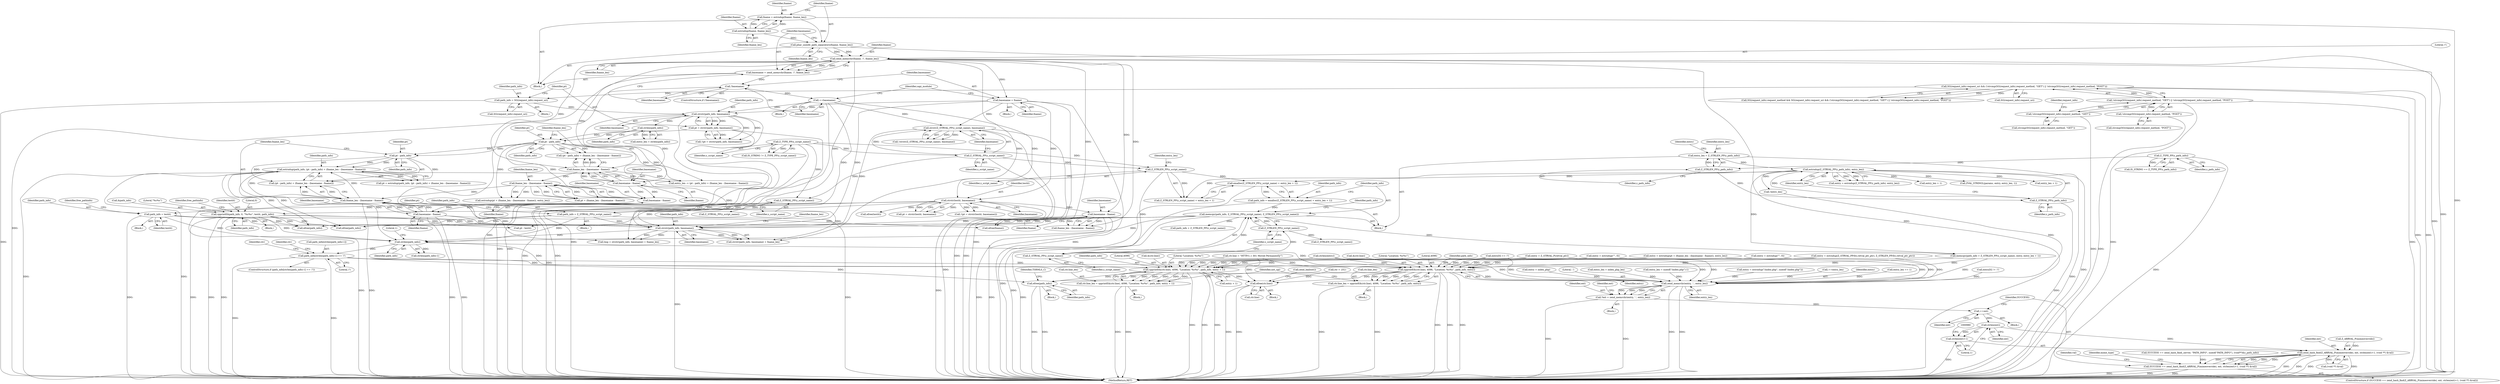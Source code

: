 digraph "0_php_bf58162ddf970f63502837f366930e44d6a992cf@API" {
"1000886" [label="(Call,path_info[strlen(path_info)-1] == '/')"];
"1000890" [label="(Call,strlen(path_info))"];
"1000530" [label="(Call,spprintf(&path_info, 0, \"%s%s\", testit, path_info))"];
"1000513" [label="(Call,strstr(testit, basename))"];
"1000318" [label="(Call,basename = fname)"];
"1000310" [label="(Call,zend_memrchr(fname, '/', fname_len))"];
"1000305" [label="(Call,phar_unixify_path_separators(fname, fname_len))"];
"1000300" [label="(Call,fname = estrndup(fname, fname_len))"];
"1000302" [label="(Call,estrndup(fname, fname_len))"];
"1000323" [label="(Call,++basename)"];
"1000315" [label="(Call,!basename)"];
"1000308" [label="(Call,basename = zend_memrchr(fname, '/', fname_len))"];
"1000542" [label="(Call,path_info = testit)"];
"1000868" [label="(Call,strstr(path_info, basename))"];
"1000495" [label="(Call,path_info = Z_STRVAL_PP(z_script_name))"];
"1000497" [label="(Call,Z_STRVAL_PP(z_script_name))"];
"1000425" [label="(Call,Z_STRVAL_PP(z_script_name))"];
"1000421" [label="(Call,Z_TYPE_PP(z_script_name))"];
"1000617" [label="(Call,estrndup(path_info, (pt - path_info) + (fname_len - (basename - fname))))"];
"1000620" [label="(Call,pt - path_info)"];
"1000596" [label="(Call,pt - path_info)"];
"1000582" [label="(Call,pt = strstr(path_info, basename))"];
"1000584" [label="(Call,strstr(path_info, basename))"];
"1000574" [label="(Call,path_info = SG(request_info).request_uri)"];
"1000278" [label="(Call,SG(request_info).request_uri && (!strcmp(SG(request_info).request_method, \"GET\") || !strcmp(SG(request_info).request_method, \"POST\")))"];
"1000283" [label="(Call,!strcmp(SG(request_info).request_method, \"GET\") || !strcmp(SG(request_info).request_method, \"POST\"))"];
"1000284" [label="(Call,!strcmp(SG(request_info).request_method, \"GET\"))"];
"1000291" [label="(Call,!strcmp(SG(request_info).request_method, \"POST\"))"];
"1000591" [label="(Call,strlen(path_info))"];
"1000623" [label="(Call,fname_len - (basename - fname))"];
"1000609" [label="(Call,fname_len - (basename - fname))"];
"1000599" [label="(Call,fname_len - (basename - fname))"];
"1000601" [label="(Call,basename - fname)"];
"1000611" [label="(Call,basename - fname)"];
"1000625" [label="(Call,basename - fname)"];
"1000467" [label="(Call,memcpy(path_info, Z_STRVAL_PP(z_script_name), Z_STRLEN_PP(z_script_name)))"];
"1000458" [label="(Call,path_info = emalloc(Z_STRLEN_PP(z_script_name) + entry_len + 1))"];
"1000460" [label="(Call,emalloc(Z_STRLEN_PP(z_script_name) + entry_len + 1))"];
"1000462" [label="(Call,Z_STRLEN_PP(z_script_name))"];
"1000454" [label="(Call,estrndup(Z_STRVAL_PP(z_path_info), entry_len))"];
"1000455" [label="(Call,Z_STRVAL_PP(z_path_info))"];
"1000450" [label="(Call,Z_STRLEN_PP(z_path_info))"];
"1000445" [label="(Call,Z_TYPE_PP(z_path_info))"];
"1000448" [label="(Call,entry_len = Z_STRLEN_PP(z_path_info))"];
"1000469" [label="(Call,Z_STRVAL_PP(z_script_name))"];
"1000471" [label="(Call,Z_STRLEN_PP(z_script_name))"];
"1000424" [label="(Call,strstr(Z_STRVAL_PP(z_script_name), basename))"];
"1000566" [label="(Call,basename - fname)"];
"1000899" [label="(Call,spprintf(&(ctr.line), 4096, \"Location: %s%s\", path_info, entry + 1))"];
"1000895" [label="(Call,ctr.line_len = spprintf(&(ctr.line), 4096, \"Location: %s%s\", path_info, entry + 1))"];
"1000935" [label="(Call,efree(path_info))"];
"1000939" [label="(Call,efree(ctr.line))"];
"1000916" [label="(Call,spprintf(&(ctr.line), 4096, \"Location: %s%s\", path_info, entry))"];
"1000912" [label="(Call,ctr.line_len = spprintf(&(ctr.line), 4096, \"Location: %s%s\", path_info, entry))"];
"1000958" [label="(Call,zend_memrchr(entry, '.', entry_len))"];
"1000956" [label="(Call,*ext = zend_memrchr(entry, '.', entry_len))"];
"1000966" [label="(Call,++ext)"];
"1000976" [label="(Call,strlen(ext))"];
"1000971" [label="(Call,zend_hash_find(Z_ARRVAL_P(mimeoverride), ext, strlen(ext)+1, (void **) &val))"];
"1000969" [label="(Call,SUCCESS == zend_hash_find(Z_ARRVAL_P(mimeoverride), ext, strlen(ext)+1, (void **) &val))"];
"1000975" [label="(Call,strlen(ext)+1)"];
"1000615" [label="(Call,pt = estrndup(path_info, (pt - path_info) + (fname_len - (basename - fname))))"];
"1000574" [label="(Call,path_info = SG(request_info).request_uri)"];
"1000917" [label="(Call,&(ctr.line))"];
"1000656" [label="(Call,efree(path_info))"];
"1000445" [label="(Call,Z_TYPE_PP(z_path_info))"];
"1000945" [label="(Call,efree(fname))"];
"1000891" [label="(Identifier,path_info)"];
"1000611" [label="(Call,basename - fname)"];
"1000467" [label="(Call,memcpy(path_info, Z_STRVAL_PP(z_script_name), Z_STRLEN_PP(z_script_name)))"];
"1000599" [label="(Call,fname_len - (basename - fname))"];
"1000583" [label="(Identifier,pt)"];
"1000307" [label="(Identifier,fname_len)"];
"1000432" [label="(Call,SUCCESS == zend_hash_find(_server, \"PATH_INFO\", sizeof(\"PATH_INFO\"), (void**)&z_path_info))"];
"1000496" [label="(Identifier,path_info)"];
"1000302" [label="(Call,estrndup(fname, fname_len))"];
"1000311" [label="(Identifier,fname)"];
"1000324" [label="(Identifier,basename)"];
"1000969" [label="(Call,SUCCESS == zend_hash_find(Z_ARRVAL_P(mimeoverride), ext, strlen(ext)+1, (void **) &val))"];
"1000318" [label="(Call,basename = fname)"];
"1000871" [label="(Identifier,fname_len)"];
"1000531" [label="(Call,&path_info)"];
"1000457" [label="(Identifier,entry_len)"];
"1000935" [label="(Call,efree(path_info))"];
"1000904" [label="(Literal,4096)"];
"1000812" [label="(Call,entry = estrndup(\"/index.php\", sizeof(\"/index.php\")))"];
"1000319" [label="(Identifier,basename)"];
"1000940" [label="(Call,ctr.line)"];
"1000582" [label="(Call,pt = strstr(path_info, basename))"];
"1000943" [label="(Call,zend_bailout())"];
"1000304" [label="(Identifier,fname_len)"];
"1000620" [label="(Call,pt - path_info)"];
"1000808" [label="(Call,++entry_len)"];
"1000461" [label="(Call,Z_STRLEN_PP(z_script_name) + entry_len + 1)"];
"1000591" [label="(Call,strlen(path_info))"];
"1000986" [label="(Identifier,val)"];
"1000892" [label="(Literal,1)"];
"1000626" [label="(Identifier,basename)"];
"1000460" [label="(Call,emalloc(Z_STRLEN_PP(z_script_name) + entry_len + 1))"];
"1000606" [label="(Call,estrndup(pt + (fname_len - (basename - fname)), entry_len))"];
"1000576" [label="(Call,SG(request_info).request_uri)"];
"1000610" [label="(Identifier,fname_len)"];
"1000317" [label="(Block,)"];
"1000976" [label="(Call,strlen(ext))"];
"1000273" [label="(Call,SG(request_info).request_method && SG(request_info).request_uri && (!strcmp(SG(request_info).request_method, \"GET\") || !strcmp(SG(request_info).request_method, \"POST\")))"];
"1000621" [label="(Identifier,pt)"];
"1000546" [label="(Identifier,free_pathinfo)"];
"1000595" [label="(Call,(pt - path_info) + (fname_len - (basename - fname)))"];
"1000306" [label="(Identifier,fname)"];
"1000323" [label="(Call,++basename)"];
"1000548" [label="(Call,entry = estrndup(\"\", 0))"];
"1000954" [label="(Block,)"];
"1000566" [label="(Call,basename - fname)"];
"1000517" [label="(Call,efree(testit))"];
"1000922" [label="(Literal,\"Location: %s%s\")"];
"1000897" [label="(Identifier,ctr)"];
"1000957" [label="(Identifier,ext)"];
"1001030" [label="(MethodReturn,RET)"];
"1000564" [label="(Call,fname_len - (basename - fname))"];
"1000456" [label="(Identifier,z_path_info)"];
"1000427" [label="(Identifier,basename)"];
"1000285" [label="(Call,strcmp(SG(request_info).request_method, \"GET\"))"];
"1000959" [label="(Identifier,entry)"];
"1000534" [label="(Literal,\"%s%s\")"];
"1000502" [label="(Call,Z_STRVAL_PP(z_script_name))"];
"1000975" [label="(Call,strlen(ext)+1)"];
"1001028" [label="(Identifier,mime_type)"];
"1000497" [label="(Call,Z_STRVAL_PP(z_script_name))"];
"1000960" [label="(Literal,'.')"];
"1000978" [label="(Literal,1)"];
"1000320" [label="(Identifier,fname)"];
"1000581" [label="(Call,!(pt = strstr(path_info, basename)))"];
"1000966" [label="(Call,++ext)"];
"1000887" [label="(Call,path_info[strlen(path_info)-1])"];
"1000463" [label="(Identifier,z_script_name)"];
"1000462" [label="(Call,Z_STRLEN_PP(z_script_name))"];
"1000474" [label="(Call,path_info + Z_STRLEN_PP(z_script_name))"];
"1000322" [label="(Block,)"];
"1000425" [label="(Call,Z_STRVAL_PP(z_script_name))"];
"1000426" [label="(Identifier,z_script_name)"];
"1000468" [label="(Identifier,path_info)"];
"1000900" [label="(Call,&(ctr.line))"];
"1000842" [label="(Call,ctr = {0})"];
"1000971" [label="(Call,zend_hash_find(Z_ARRVAL_P(mimeoverride), ext, strlen(ext)+1, (void **) &val))"];
"1000977" [label="(Identifier,ext)"];
"1000421" [label="(Call,Z_TYPE_PP(z_script_name))"];
"1000465" [label="(Identifier,entry_len)"];
"1000911" [label="(Block,)"];
"1000316" [label="(Identifier,basename)"];
"1000305" [label="(Call,phar_unixify_path_separators(fname, fname_len))"];
"1000500" [label="(Identifier,pt)"];
"1000775" [label="(Call,entry_len == 1)"];
"1000495" [label="(Call,path_info = Z_STRVAL_PP(z_script_name))"];
"1000455" [label="(Call,Z_STRVAL_PP(z_path_info))"];
"1000857" [label="(Call,ctr.line = \"HTTP/1.1 301 Moved Permanently\")"];
"1000623" [label="(Call,fname_len - (basename - fname))"];
"1000292" [label="(Call,strcmp(SG(request_info).request_method, \"POST\"))"];
"1000613" [label="(Identifier,fname)"];
"1000974" [label="(Identifier,ext)"];
"1000314" [label="(ControlStructure,if (!basename))"];
"1000510" [label="(Call,!(pt = strstr(testit, basename)))"];
"1000538" [label="(Identifier,free_pathinfo)"];
"1000458" [label="(Call,path_info = emalloc(Z_STRLEN_PP(z_script_name) + entry_len + 1))"];
"1000916" [label="(Call,spprintf(&(ctr.line), 4096, \"Location: %s%s\", path_info, entry))"];
"1000295" [label="(Identifier,request_info)"];
"1000452" [label="(Call,entry = estrndup(Z_STRVAL_PP(z_path_info), entry_len))"];
"1000472" [label="(Identifier,z_script_name)"];
"1000921" [label="(Literal,4096)"];
"1000450" [label="(Call,Z_STRLEN_PP(z_path_info))"];
"1000601" [label="(Call,basename - fname)"];
"1000541" [label="(Block,)"];
"1000522" [label="(Block,)"];
"1000905" [label="(Literal,\"Location: %s%s\")"];
"1000956" [label="(Call,*ext = zend_memrchr(entry, '.', entry_len))"];
"1000612" [label="(Identifier,basename)"];
"1000600" [label="(Identifier,fname_len)"];
"1000627" [label="(Identifier,fname)"];
"1000972" [label="(Call,Z_ARRVAL_P(mimeoverride))"];
"1000309" [label="(Identifier,basename)"];
"1000475" [label="(Identifier,path_info)"];
"1000926" [label="(Identifier,not_cgi)"];
"1000451" [label="(Identifier,z_path_info)"];
"1000423" [label="(Call,!strstr(Z_STRVAL_PP(z_script_name), basename))"];
"1000308" [label="(Call,basename = zend_memrchr(fname, '/', fname_len))"];
"1000453" [label="(Identifier,entry)"];
"1000514" [label="(Identifier,testit)"];
"1000722" [label="(Call,entry = estrndup(Z_STRVAL_PP(fci.retval_ptr_ptr), Z_STRLEN_PP(fci.retval_ptr_ptr)))"];
"1000573" [label="(Block,)"];
"1000476" [label="(Call,Z_STRLEN_PP(z_script_name))"];
"1000596" [label="(Call,pt - path_info)"];
"1000741" [label="(Call,entry = Z_STRVAL_P(retval_ptr))"];
"1000454" [label="(Call,estrndup(Z_STRVAL_PP(z_path_info), entry_len))"];
"1000589" [label="(Call,entry_len = strlen(path_info))"];
"1000303" [label="(Identifier,fname)"];
"1000958" [label="(Call,zend_memrchr(entry, '.', entry_len))"];
"1000609" [label="(Call,fname_len - (basename - fname))"];
"1000544" [label="(Identifier,testit)"];
"1000979" [label="(Call,(void **) &val)"];
"1000446" [label="(Identifier,z_path_info)"];
"1000618" [label="(Identifier,path_info)"];
"1000593" [label="(Call,entry_len -= (pt - path_info) + (fname_len - (basename - fname)))"];
"1000924" [label="(Identifier,entry)"];
"1000511" [label="(Call,pt = strstr(testit, basename))"];
"1000543" [label="(Identifier,path_info)"];
"1000772" [label="(Call,!entry_len)"];
"1000965" [label="(Block,)"];
"1000886" [label="(Call,path_info[strlen(path_info)-1] == '/')"];
"1000422" [label="(Identifier,z_script_name)"];
"1000893" [label="(Literal,'/')"];
"1000513" [label="(Call,strstr(testit, basename))"];
"1000479" [label="(Call,entry_len + 1)"];
"1000568" [label="(Identifier,fname)"];
"1000912" [label="(Call,ctr.line_len = spprintf(&(ctr.line), 4096, \"Location: %s%s\", path_info, entry))"];
"1000913" [label="(Call,ctr.line_len)"];
"1000923" [label="(Identifier,path_info)"];
"1000796" [label="(Call,entry[0] != '/')"];
"1000968" [label="(ControlStructure,if (SUCCESS == zend_hash_find(Z_ARRVAL_P(mimeoverride), ext, strlen(ext)+1, (void **) &val)))"];
"1000598" [label="(Identifier,path_info)"];
"1000449" [label="(Identifier,entry_len)"];
"1000586" [label="(Identifier,basename)"];
"1000970" [label="(Identifier,SUCCESS)"];
"1000535" [label="(Identifier,testit)"];
"1000603" [label="(Identifier,fname)"];
"1000869" [label="(Identifier,path_info)"];
"1000471" [label="(Call,Z_STRLEN_PP(z_script_name))"];
"1000894" [label="(Block,)"];
"1000575" [label="(Identifier,path_info)"];
"1000585" [label="(Identifier,path_info)"];
"1000907" [label="(Call,entry + 1)"];
"1000870" [label="(Identifier,basename)"];
"1000592" [label="(Identifier,path_info)"];
"1000964" [label="(Identifier,ext)"];
"1000906" [label="(Identifier,path_info)"];
"1000789" [label="(Call,entry = index_php)"];
"1000315" [label="(Call,!basename)"];
"1000284" [label="(Call,!strcmp(SG(request_info).request_method, \"GET\"))"];
"1000604" [label="(Call,entry = estrndup(pt + (fname_len - (basename - fname)), entry_len))"];
"1000310" [label="(Call,zend_memrchr(fname, '/', fname_len))"];
"1000939" [label="(Call,efree(ctr.line))"];
"1000867" [label="(Call,strstr(path_info, basename) + fname_len)"];
"1000890" [label="(Call,strlen(path_info))"];
"1000301" [label="(Identifier,fname)"];
"1000602" [label="(Identifier,basename)"];
"1000283" [label="(Call,!strcmp(SG(request_info).request_method, \"GET\") || !strcmp(SG(request_info).request_method, \"POST\"))"];
"1000619" [label="(Call,(pt - path_info) + (fname_len - (basename - fname)))"];
"1000561" [label="(Call,pt - testit)"];
"1000528" [label="(Call,strlen(entry))"];
"1000470" [label="(Identifier,z_script_name)"];
"1000641" [label="(Call,ZVAL_STRINGL(params, entry, entry_len, 1))"];
"1000967" [label="(Identifier,ext)"];
"1000313" [label="(Identifier,fname_len)"];
"1000443" [label="(Call,IS_STRING == Z_TYPE_PP(z_path_info))"];
"1000885" [label="(ControlStructure,if (path_info[strlen(path_info)-1] == '/'))"];
"1000792" [label="(Call,entry_len = index_php_len)"];
"1000464" [label="(Call,entry_len + 1)"];
"1000584" [label="(Call,strstr(path_info, basename))"];
"1000868" [label="(Call,strstr(path_info, basename))"];
"1000447" [label="(Block,)"];
"1000914" [label="(Identifier,ctr)"];
"1000279" [label="(Call,SG(request_info).request_uri)"];
"1000818" [label="(Call,entry_len = sizeof(\"/index.php\")-1)"];
"1000896" [label="(Call,ctr.line_len)"];
"1000533" [label="(Literal,0)"];
"1000490" [label="(Call,entry = estrndup(\"\", 0))"];
"1000936" [label="(Identifier,path_info)"];
"1000625" [label="(Call,basename - fname)"];
"1000961" [label="(Identifier,entry_len)"];
"1000498" [label="(Identifier,z_script_name)"];
"1000778" [label="(Call,entry[0] == '/')"];
"1000530" [label="(Call,spprintf(&path_info, 0, \"%s%s\", testit, path_info))"];
"1000828" [label="(Call,efree(path_info))"];
"1000865" [label="(Call,tmp = strstr(path_info, basename) + fname_len)"];
"1000934" [label="(Block,)"];
"1000278" [label="(Call,SG(request_info).request_uri && (!strcmp(SG(request_info).request_method, \"GET\") || !strcmp(SG(request_info).request_method, \"POST\")))"];
"1000899" [label="(Call,spprintf(&(ctr.line), 4096, \"Location: %s%s\", path_info, entry + 1))"];
"1000419" [label="(Call,IS_STRING != Z_TYPE_PP(z_script_name))"];
"1000473" [label="(Call,memcpy(path_info + Z_STRLEN_PP(z_script_name), entry, entry_len + 1))"];
"1000938" [label="(Identifier,TSRMLS_C)"];
"1000459" [label="(Identifier,path_info)"];
"1000889" [label="(Call,strlen(path_info)-1)"];
"1000542" [label="(Call,path_info = testit)"];
"1000597" [label="(Identifier,pt)"];
"1000607" [label="(Call,pt + (fname_len - (basename - fname)))"];
"1000895" [label="(Call,ctr.line_len = spprintf(&(ctr.line), 4096, \"Location: %s%s\", path_info, entry + 1))"];
"1000331" [label="(Identifier,sapi_module)"];
"1000291" [label="(Call,!strcmp(SG(request_info).request_method, \"POST\"))"];
"1000515" [label="(Identifier,basename)"];
"1000486" [label="(Block,)"];
"1000622" [label="(Identifier,path_info)"];
"1000469" [label="(Call,Z_STRVAL_PP(z_script_name))"];
"1000617" [label="(Call,estrndup(path_info, (pt - path_info) + (fname_len - (basename - fname))))"];
"1000312" [label="(Literal,'/')"];
"1000300" [label="(Call,fname = estrndup(fname, fname_len))"];
"1000424" [label="(Call,strstr(Z_STRVAL_PP(z_script_name), basename))"];
"1000832" [label="(Block,)"];
"1000624" [label="(Identifier,fname_len)"];
"1000536" [label="(Identifier,path_info)"];
"1000182" [label="(Block,)"];
"1000448" [label="(Call,entry_len = Z_STRLEN_PP(z_path_info))"];
"1000567" [label="(Identifier,basename)"];
"1000886" -> "1000885"  [label="AST: "];
"1000886" -> "1000893"  [label="CFG: "];
"1000887" -> "1000886"  [label="AST: "];
"1000893" -> "1000886"  [label="AST: "];
"1000897" -> "1000886"  [label="CFG: "];
"1000914" -> "1000886"  [label="CFG: "];
"1000886" -> "1001030"  [label="DDG: "];
"1000886" -> "1001030"  [label="DDG: "];
"1000890" -> "1000886"  [label="DDG: "];
"1000886" -> "1000899"  [label="DDG: "];
"1000886" -> "1000916"  [label="DDG: "];
"1000886" -> "1000935"  [label="DDG: "];
"1000890" -> "1000889"  [label="AST: "];
"1000890" -> "1000891"  [label="CFG: "];
"1000891" -> "1000890"  [label="AST: "];
"1000892" -> "1000890"  [label="CFG: "];
"1000890" -> "1000889"  [label="DDG: "];
"1000530" -> "1000890"  [label="DDG: "];
"1000542" -> "1000890"  [label="DDG: "];
"1000868" -> "1000890"  [label="DDG: "];
"1000495" -> "1000890"  [label="DDG: "];
"1000617" -> "1000890"  [label="DDG: "];
"1000467" -> "1000890"  [label="DDG: "];
"1000890" -> "1000899"  [label="DDG: "];
"1000890" -> "1000916"  [label="DDG: "];
"1000530" -> "1000522"  [label="AST: "];
"1000530" -> "1000536"  [label="CFG: "];
"1000531" -> "1000530"  [label="AST: "];
"1000533" -> "1000530"  [label="AST: "];
"1000534" -> "1000530"  [label="AST: "];
"1000535" -> "1000530"  [label="AST: "];
"1000536" -> "1000530"  [label="AST: "];
"1000538" -> "1000530"  [label="CFG: "];
"1000530" -> "1001030"  [label="DDG: "];
"1000530" -> "1001030"  [label="DDG: "];
"1000530" -> "1001030"  [label="DDG: "];
"1000513" -> "1000530"  [label="DDG: "];
"1000530" -> "1000561"  [label="DDG: "];
"1000530" -> "1000656"  [label="DDG: "];
"1000530" -> "1000828"  [label="DDG: "];
"1000530" -> "1000868"  [label="DDG: "];
"1000513" -> "1000511"  [label="AST: "];
"1000513" -> "1000515"  [label="CFG: "];
"1000514" -> "1000513"  [label="AST: "];
"1000515" -> "1000513"  [label="AST: "];
"1000511" -> "1000513"  [label="CFG: "];
"1000513" -> "1001030"  [label="DDG: "];
"1000513" -> "1000510"  [label="DDG: "];
"1000513" -> "1000510"  [label="DDG: "];
"1000513" -> "1000511"  [label="DDG: "];
"1000513" -> "1000511"  [label="DDG: "];
"1000318" -> "1000513"  [label="DDG: "];
"1000323" -> "1000513"  [label="DDG: "];
"1000513" -> "1000517"  [label="DDG: "];
"1000513" -> "1000542"  [label="DDG: "];
"1000513" -> "1000561"  [label="DDG: "];
"1000513" -> "1000566"  [label="DDG: "];
"1000318" -> "1000317"  [label="AST: "];
"1000318" -> "1000320"  [label="CFG: "];
"1000319" -> "1000318"  [label="AST: "];
"1000320" -> "1000318"  [label="AST: "];
"1000331" -> "1000318"  [label="CFG: "];
"1000318" -> "1001030"  [label="DDG: "];
"1000318" -> "1001030"  [label="DDG: "];
"1000310" -> "1000318"  [label="DDG: "];
"1000318" -> "1000424"  [label="DDG: "];
"1000318" -> "1000584"  [label="DDG: "];
"1000318" -> "1000868"  [label="DDG: "];
"1000310" -> "1000308"  [label="AST: "];
"1000310" -> "1000313"  [label="CFG: "];
"1000311" -> "1000310"  [label="AST: "];
"1000312" -> "1000310"  [label="AST: "];
"1000313" -> "1000310"  [label="AST: "];
"1000308" -> "1000310"  [label="CFG: "];
"1000310" -> "1001030"  [label="DDG: "];
"1000310" -> "1001030"  [label="DDG: "];
"1000310" -> "1000308"  [label="DDG: "];
"1000310" -> "1000308"  [label="DDG: "];
"1000310" -> "1000308"  [label="DDG: "];
"1000305" -> "1000310"  [label="DDG: "];
"1000305" -> "1000310"  [label="DDG: "];
"1000310" -> "1000564"  [label="DDG: "];
"1000310" -> "1000566"  [label="DDG: "];
"1000310" -> "1000599"  [label="DDG: "];
"1000310" -> "1000601"  [label="DDG: "];
"1000310" -> "1000865"  [label="DDG: "];
"1000310" -> "1000867"  [label="DDG: "];
"1000310" -> "1000945"  [label="DDG: "];
"1000305" -> "1000182"  [label="AST: "];
"1000305" -> "1000307"  [label="CFG: "];
"1000306" -> "1000305"  [label="AST: "];
"1000307" -> "1000305"  [label="AST: "];
"1000309" -> "1000305"  [label="CFG: "];
"1000305" -> "1001030"  [label="DDG: "];
"1000300" -> "1000305"  [label="DDG: "];
"1000302" -> "1000305"  [label="DDG: "];
"1000300" -> "1000182"  [label="AST: "];
"1000300" -> "1000302"  [label="CFG: "];
"1000301" -> "1000300"  [label="AST: "];
"1000302" -> "1000300"  [label="AST: "];
"1000306" -> "1000300"  [label="CFG: "];
"1000300" -> "1001030"  [label="DDG: "];
"1000302" -> "1000300"  [label="DDG: "];
"1000302" -> "1000300"  [label="DDG: "];
"1000302" -> "1000304"  [label="CFG: "];
"1000303" -> "1000302"  [label="AST: "];
"1000304" -> "1000302"  [label="AST: "];
"1000323" -> "1000322"  [label="AST: "];
"1000323" -> "1000324"  [label="CFG: "];
"1000324" -> "1000323"  [label="AST: "];
"1000331" -> "1000323"  [label="CFG: "];
"1000323" -> "1001030"  [label="DDG: "];
"1000315" -> "1000323"  [label="DDG: "];
"1000323" -> "1000424"  [label="DDG: "];
"1000323" -> "1000584"  [label="DDG: "];
"1000323" -> "1000868"  [label="DDG: "];
"1000315" -> "1000314"  [label="AST: "];
"1000315" -> "1000316"  [label="CFG: "];
"1000316" -> "1000315"  [label="AST: "];
"1000319" -> "1000315"  [label="CFG: "];
"1000324" -> "1000315"  [label="CFG: "];
"1000315" -> "1001030"  [label="DDG: "];
"1000308" -> "1000315"  [label="DDG: "];
"1000308" -> "1000182"  [label="AST: "];
"1000309" -> "1000308"  [label="AST: "];
"1000316" -> "1000308"  [label="CFG: "];
"1000308" -> "1001030"  [label="DDG: "];
"1000542" -> "1000541"  [label="AST: "];
"1000542" -> "1000544"  [label="CFG: "];
"1000543" -> "1000542"  [label="AST: "];
"1000544" -> "1000542"  [label="AST: "];
"1000546" -> "1000542"  [label="CFG: "];
"1000542" -> "1001030"  [label="DDG: "];
"1000542" -> "1000656"  [label="DDG: "];
"1000542" -> "1000828"  [label="DDG: "];
"1000542" -> "1000868"  [label="DDG: "];
"1000868" -> "1000867"  [label="AST: "];
"1000868" -> "1000870"  [label="CFG: "];
"1000869" -> "1000868"  [label="AST: "];
"1000870" -> "1000868"  [label="AST: "];
"1000871" -> "1000868"  [label="CFG: "];
"1000868" -> "1001030"  [label="DDG: "];
"1000868" -> "1000865"  [label="DDG: "];
"1000868" -> "1000865"  [label="DDG: "];
"1000868" -> "1000867"  [label="DDG: "];
"1000868" -> "1000867"  [label="DDG: "];
"1000495" -> "1000868"  [label="DDG: "];
"1000617" -> "1000868"  [label="DDG: "];
"1000467" -> "1000868"  [label="DDG: "];
"1000424" -> "1000868"  [label="DDG: "];
"1000625" -> "1000868"  [label="DDG: "];
"1000566" -> "1000868"  [label="DDG: "];
"1000495" -> "1000486"  [label="AST: "];
"1000495" -> "1000497"  [label="CFG: "];
"1000496" -> "1000495"  [label="AST: "];
"1000497" -> "1000495"  [label="AST: "];
"1000500" -> "1000495"  [label="CFG: "];
"1000495" -> "1001030"  [label="DDG: "];
"1000497" -> "1000495"  [label="DDG: "];
"1000495" -> "1000656"  [label="DDG: "];
"1000495" -> "1000828"  [label="DDG: "];
"1000497" -> "1000498"  [label="CFG: "];
"1000498" -> "1000497"  [label="AST: "];
"1000425" -> "1000497"  [label="DDG: "];
"1000421" -> "1000497"  [label="DDG: "];
"1000497" -> "1000502"  [label="DDG: "];
"1000425" -> "1000424"  [label="AST: "];
"1000425" -> "1000426"  [label="CFG: "];
"1000426" -> "1000425"  [label="AST: "];
"1000427" -> "1000425"  [label="CFG: "];
"1000425" -> "1001030"  [label="DDG: "];
"1000425" -> "1000424"  [label="DDG: "];
"1000421" -> "1000425"  [label="DDG: "];
"1000425" -> "1000462"  [label="DDG: "];
"1000421" -> "1000419"  [label="AST: "];
"1000421" -> "1000422"  [label="CFG: "];
"1000422" -> "1000421"  [label="AST: "];
"1000419" -> "1000421"  [label="CFG: "];
"1000421" -> "1001030"  [label="DDG: "];
"1000421" -> "1000419"  [label="DDG: "];
"1000421" -> "1000462"  [label="DDG: "];
"1000617" -> "1000615"  [label="AST: "];
"1000617" -> "1000619"  [label="CFG: "];
"1000618" -> "1000617"  [label="AST: "];
"1000619" -> "1000617"  [label="AST: "];
"1000615" -> "1000617"  [label="CFG: "];
"1000617" -> "1001030"  [label="DDG: "];
"1000617" -> "1001030"  [label="DDG: "];
"1000617" -> "1000615"  [label="DDG: "];
"1000617" -> "1000615"  [label="DDG: "];
"1000620" -> "1000617"  [label="DDG: "];
"1000620" -> "1000617"  [label="DDG: "];
"1000623" -> "1000617"  [label="DDG: "];
"1000623" -> "1000617"  [label="DDG: "];
"1000617" -> "1000656"  [label="DDG: "];
"1000617" -> "1000828"  [label="DDG: "];
"1000620" -> "1000619"  [label="AST: "];
"1000620" -> "1000622"  [label="CFG: "];
"1000621" -> "1000620"  [label="AST: "];
"1000622" -> "1000620"  [label="AST: "];
"1000624" -> "1000620"  [label="CFG: "];
"1000620" -> "1000619"  [label="DDG: "];
"1000620" -> "1000619"  [label="DDG: "];
"1000596" -> "1000620"  [label="DDG: "];
"1000596" -> "1000620"  [label="DDG: "];
"1000596" -> "1000595"  [label="AST: "];
"1000596" -> "1000598"  [label="CFG: "];
"1000597" -> "1000596"  [label="AST: "];
"1000598" -> "1000596"  [label="AST: "];
"1000600" -> "1000596"  [label="CFG: "];
"1000596" -> "1000593"  [label="DDG: "];
"1000596" -> "1000593"  [label="DDG: "];
"1000596" -> "1000595"  [label="DDG: "];
"1000596" -> "1000595"  [label="DDG: "];
"1000582" -> "1000596"  [label="DDG: "];
"1000591" -> "1000596"  [label="DDG: "];
"1000596" -> "1000606"  [label="DDG: "];
"1000596" -> "1000607"  [label="DDG: "];
"1000582" -> "1000581"  [label="AST: "];
"1000582" -> "1000584"  [label="CFG: "];
"1000583" -> "1000582"  [label="AST: "];
"1000584" -> "1000582"  [label="AST: "];
"1000581" -> "1000582"  [label="CFG: "];
"1000582" -> "1001030"  [label="DDG: "];
"1000582" -> "1001030"  [label="DDG: "];
"1000582" -> "1000581"  [label="DDG: "];
"1000584" -> "1000582"  [label="DDG: "];
"1000584" -> "1000582"  [label="DDG: "];
"1000584" -> "1000586"  [label="CFG: "];
"1000585" -> "1000584"  [label="AST: "];
"1000586" -> "1000584"  [label="AST: "];
"1000584" -> "1001030"  [label="DDG: "];
"1000584" -> "1001030"  [label="DDG: "];
"1000584" -> "1000581"  [label="DDG: "];
"1000584" -> "1000581"  [label="DDG: "];
"1000574" -> "1000584"  [label="DDG: "];
"1000584" -> "1000591"  [label="DDG: "];
"1000584" -> "1000601"  [label="DDG: "];
"1000574" -> "1000573"  [label="AST: "];
"1000574" -> "1000576"  [label="CFG: "];
"1000575" -> "1000574"  [label="AST: "];
"1000576" -> "1000574"  [label="AST: "];
"1000583" -> "1000574"  [label="CFG: "];
"1000574" -> "1001030"  [label="DDG: "];
"1000278" -> "1000574"  [label="DDG: "];
"1000278" -> "1000273"  [label="AST: "];
"1000278" -> "1000279"  [label="CFG: "];
"1000278" -> "1000283"  [label="CFG: "];
"1000279" -> "1000278"  [label="AST: "];
"1000283" -> "1000278"  [label="AST: "];
"1000273" -> "1000278"  [label="CFG: "];
"1000278" -> "1001030"  [label="DDG: "];
"1000278" -> "1001030"  [label="DDG: "];
"1000278" -> "1000273"  [label="DDG: "];
"1000278" -> "1000273"  [label="DDG: "];
"1000283" -> "1000278"  [label="DDG: "];
"1000283" -> "1000278"  [label="DDG: "];
"1000283" -> "1000284"  [label="CFG: "];
"1000283" -> "1000291"  [label="CFG: "];
"1000284" -> "1000283"  [label="AST: "];
"1000291" -> "1000283"  [label="AST: "];
"1000283" -> "1001030"  [label="DDG: "];
"1000283" -> "1001030"  [label="DDG: "];
"1000284" -> "1000283"  [label="DDG: "];
"1000291" -> "1000283"  [label="DDG: "];
"1000284" -> "1000285"  [label="CFG: "];
"1000285" -> "1000284"  [label="AST: "];
"1000295" -> "1000284"  [label="CFG: "];
"1000284" -> "1001030"  [label="DDG: "];
"1000291" -> "1000292"  [label="CFG: "];
"1000292" -> "1000291"  [label="AST: "];
"1000291" -> "1001030"  [label="DDG: "];
"1000591" -> "1000589"  [label="AST: "];
"1000591" -> "1000592"  [label="CFG: "];
"1000592" -> "1000591"  [label="AST: "];
"1000589" -> "1000591"  [label="CFG: "];
"1000591" -> "1000589"  [label="DDG: "];
"1000623" -> "1000619"  [label="AST: "];
"1000623" -> "1000625"  [label="CFG: "];
"1000624" -> "1000623"  [label="AST: "];
"1000625" -> "1000623"  [label="AST: "];
"1000619" -> "1000623"  [label="CFG: "];
"1000623" -> "1001030"  [label="DDG: "];
"1000623" -> "1001030"  [label="DDG: "];
"1000623" -> "1000619"  [label="DDG: "];
"1000623" -> "1000619"  [label="DDG: "];
"1000609" -> "1000623"  [label="DDG: "];
"1000625" -> "1000623"  [label="DDG: "];
"1000625" -> "1000623"  [label="DDG: "];
"1000623" -> "1000865"  [label="DDG: "];
"1000623" -> "1000867"  [label="DDG: "];
"1000609" -> "1000607"  [label="AST: "];
"1000609" -> "1000611"  [label="CFG: "];
"1000610" -> "1000609"  [label="AST: "];
"1000611" -> "1000609"  [label="AST: "];
"1000607" -> "1000609"  [label="CFG: "];
"1000609" -> "1000606"  [label="DDG: "];
"1000609" -> "1000606"  [label="DDG: "];
"1000609" -> "1000607"  [label="DDG: "];
"1000609" -> "1000607"  [label="DDG: "];
"1000599" -> "1000609"  [label="DDG: "];
"1000611" -> "1000609"  [label="DDG: "];
"1000611" -> "1000609"  [label="DDG: "];
"1000599" -> "1000595"  [label="AST: "];
"1000599" -> "1000601"  [label="CFG: "];
"1000600" -> "1000599"  [label="AST: "];
"1000601" -> "1000599"  [label="AST: "];
"1000595" -> "1000599"  [label="CFG: "];
"1000599" -> "1000593"  [label="DDG: "];
"1000599" -> "1000593"  [label="DDG: "];
"1000599" -> "1000595"  [label="DDG: "];
"1000599" -> "1000595"  [label="DDG: "];
"1000601" -> "1000599"  [label="DDG: "];
"1000601" -> "1000599"  [label="DDG: "];
"1000601" -> "1000603"  [label="CFG: "];
"1000602" -> "1000601"  [label="AST: "];
"1000603" -> "1000601"  [label="AST: "];
"1000601" -> "1000611"  [label="DDG: "];
"1000601" -> "1000611"  [label="DDG: "];
"1000611" -> "1000613"  [label="CFG: "];
"1000612" -> "1000611"  [label="AST: "];
"1000613" -> "1000611"  [label="AST: "];
"1000611" -> "1000625"  [label="DDG: "];
"1000611" -> "1000625"  [label="DDG: "];
"1000625" -> "1000627"  [label="CFG: "];
"1000626" -> "1000625"  [label="AST: "];
"1000627" -> "1000625"  [label="AST: "];
"1000625" -> "1001030"  [label="DDG: "];
"1000625" -> "1001030"  [label="DDG: "];
"1000625" -> "1000945"  [label="DDG: "];
"1000467" -> "1000447"  [label="AST: "];
"1000467" -> "1000471"  [label="CFG: "];
"1000468" -> "1000467"  [label="AST: "];
"1000469" -> "1000467"  [label="AST: "];
"1000471" -> "1000467"  [label="AST: "];
"1000475" -> "1000467"  [label="CFG: "];
"1000467" -> "1001030"  [label="DDG: "];
"1000458" -> "1000467"  [label="DDG: "];
"1000469" -> "1000467"  [label="DDG: "];
"1000471" -> "1000467"  [label="DDG: "];
"1000467" -> "1000473"  [label="DDG: "];
"1000467" -> "1000474"  [label="DDG: "];
"1000467" -> "1000656"  [label="DDG: "];
"1000467" -> "1000828"  [label="DDG: "];
"1000458" -> "1000447"  [label="AST: "];
"1000458" -> "1000460"  [label="CFG: "];
"1000459" -> "1000458"  [label="AST: "];
"1000460" -> "1000458"  [label="AST: "];
"1000468" -> "1000458"  [label="CFG: "];
"1000458" -> "1001030"  [label="DDG: "];
"1000460" -> "1000458"  [label="DDG: "];
"1000460" -> "1000461"  [label="CFG: "];
"1000461" -> "1000460"  [label="AST: "];
"1000460" -> "1001030"  [label="DDG: "];
"1000462" -> "1000460"  [label="DDG: "];
"1000454" -> "1000460"  [label="DDG: "];
"1000462" -> "1000461"  [label="AST: "];
"1000462" -> "1000463"  [label="CFG: "];
"1000463" -> "1000462"  [label="AST: "];
"1000465" -> "1000462"  [label="CFG: "];
"1000462" -> "1000461"  [label="DDG: "];
"1000462" -> "1000469"  [label="DDG: "];
"1000454" -> "1000452"  [label="AST: "];
"1000454" -> "1000457"  [label="CFG: "];
"1000455" -> "1000454"  [label="AST: "];
"1000457" -> "1000454"  [label="AST: "];
"1000452" -> "1000454"  [label="CFG: "];
"1000454" -> "1001030"  [label="DDG: "];
"1000454" -> "1000452"  [label="DDG: "];
"1000454" -> "1000452"  [label="DDG: "];
"1000455" -> "1000454"  [label="DDG: "];
"1000448" -> "1000454"  [label="DDG: "];
"1000454" -> "1000461"  [label="DDG: "];
"1000454" -> "1000464"  [label="DDG: "];
"1000454" -> "1000473"  [label="DDG: "];
"1000454" -> "1000479"  [label="DDG: "];
"1000454" -> "1000641"  [label="DDG: "];
"1000454" -> "1000772"  [label="DDG: "];
"1000455" -> "1000456"  [label="CFG: "];
"1000456" -> "1000455"  [label="AST: "];
"1000457" -> "1000455"  [label="CFG: "];
"1000455" -> "1001030"  [label="DDG: "];
"1000450" -> "1000455"  [label="DDG: "];
"1000450" -> "1000448"  [label="AST: "];
"1000450" -> "1000451"  [label="CFG: "];
"1000451" -> "1000450"  [label="AST: "];
"1000448" -> "1000450"  [label="CFG: "];
"1000450" -> "1000448"  [label="DDG: "];
"1000445" -> "1000450"  [label="DDG: "];
"1000445" -> "1000443"  [label="AST: "];
"1000445" -> "1000446"  [label="CFG: "];
"1000446" -> "1000445"  [label="AST: "];
"1000443" -> "1000445"  [label="CFG: "];
"1000445" -> "1001030"  [label="DDG: "];
"1000445" -> "1000443"  [label="DDG: "];
"1000448" -> "1000447"  [label="AST: "];
"1000449" -> "1000448"  [label="AST: "];
"1000453" -> "1000448"  [label="CFG: "];
"1000448" -> "1001030"  [label="DDG: "];
"1000469" -> "1000470"  [label="CFG: "];
"1000470" -> "1000469"  [label="AST: "];
"1000472" -> "1000469"  [label="CFG: "];
"1000469" -> "1000471"  [label="DDG: "];
"1000471" -> "1000472"  [label="CFG: "];
"1000472" -> "1000471"  [label="AST: "];
"1000471" -> "1000476"  [label="DDG: "];
"1000424" -> "1000423"  [label="AST: "];
"1000424" -> "1000427"  [label="CFG: "];
"1000427" -> "1000424"  [label="AST: "];
"1000423" -> "1000424"  [label="CFG: "];
"1000424" -> "1001030"  [label="DDG: "];
"1000424" -> "1001030"  [label="DDG: "];
"1000424" -> "1000423"  [label="DDG: "];
"1000424" -> "1000423"  [label="DDG: "];
"1000566" -> "1000564"  [label="AST: "];
"1000566" -> "1000568"  [label="CFG: "];
"1000567" -> "1000566"  [label="AST: "];
"1000568" -> "1000566"  [label="AST: "];
"1000564" -> "1000566"  [label="CFG: "];
"1000566" -> "1001030"  [label="DDG: "];
"1000566" -> "1001030"  [label="DDG: "];
"1000566" -> "1000564"  [label="DDG: "];
"1000566" -> "1000564"  [label="DDG: "];
"1000566" -> "1000945"  [label="DDG: "];
"1000899" -> "1000895"  [label="AST: "];
"1000899" -> "1000907"  [label="CFG: "];
"1000900" -> "1000899"  [label="AST: "];
"1000904" -> "1000899"  [label="AST: "];
"1000905" -> "1000899"  [label="AST: "];
"1000906" -> "1000899"  [label="AST: "];
"1000907" -> "1000899"  [label="AST: "];
"1000895" -> "1000899"  [label="CFG: "];
"1000899" -> "1001030"  [label="DDG: "];
"1000899" -> "1001030"  [label="DDG: "];
"1000899" -> "1001030"  [label="DDG: "];
"1000899" -> "1000895"  [label="DDG: "];
"1000899" -> "1000895"  [label="DDG: "];
"1000899" -> "1000895"  [label="DDG: "];
"1000899" -> "1000895"  [label="DDG: "];
"1000899" -> "1000895"  [label="DDG: "];
"1000857" -> "1000899"  [label="DDG: "];
"1000741" -> "1000899"  [label="DDG: "];
"1000490" -> "1000899"  [label="DDG: "];
"1000722" -> "1000899"  [label="DDG: "];
"1000778" -> "1000899"  [label="DDG: "];
"1000528" -> "1000899"  [label="DDG: "];
"1000604" -> "1000899"  [label="DDG: "];
"1000473" -> "1000899"  [label="DDG: "];
"1000548" -> "1000899"  [label="DDG: "];
"1000899" -> "1000935"  [label="DDG: "];
"1000899" -> "1000939"  [label="DDG: "];
"1000895" -> "1000894"  [label="AST: "];
"1000896" -> "1000895"  [label="AST: "];
"1000926" -> "1000895"  [label="CFG: "];
"1000895" -> "1001030"  [label="DDG: "];
"1000895" -> "1001030"  [label="DDG: "];
"1000935" -> "1000934"  [label="AST: "];
"1000935" -> "1000936"  [label="CFG: "];
"1000936" -> "1000935"  [label="AST: "];
"1000938" -> "1000935"  [label="CFG: "];
"1000935" -> "1001030"  [label="DDG: "];
"1000935" -> "1001030"  [label="DDG: "];
"1000916" -> "1000935"  [label="DDG: "];
"1000939" -> "1000832"  [label="AST: "];
"1000939" -> "1000940"  [label="CFG: "];
"1000940" -> "1000939"  [label="AST: "];
"1000943" -> "1000939"  [label="CFG: "];
"1000939" -> "1001030"  [label="DDG: "];
"1000939" -> "1001030"  [label="DDG: "];
"1000857" -> "1000939"  [label="DDG: "];
"1000842" -> "1000939"  [label="DDG: "];
"1000916" -> "1000939"  [label="DDG: "];
"1000916" -> "1000912"  [label="AST: "];
"1000916" -> "1000924"  [label="CFG: "];
"1000917" -> "1000916"  [label="AST: "];
"1000921" -> "1000916"  [label="AST: "];
"1000922" -> "1000916"  [label="AST: "];
"1000923" -> "1000916"  [label="AST: "];
"1000924" -> "1000916"  [label="AST: "];
"1000912" -> "1000916"  [label="CFG: "];
"1000916" -> "1001030"  [label="DDG: "];
"1000916" -> "1001030"  [label="DDG: "];
"1000916" -> "1001030"  [label="DDG: "];
"1000916" -> "1000912"  [label="DDG: "];
"1000916" -> "1000912"  [label="DDG: "];
"1000916" -> "1000912"  [label="DDG: "];
"1000916" -> "1000912"  [label="DDG: "];
"1000916" -> "1000912"  [label="DDG: "];
"1000857" -> "1000916"  [label="DDG: "];
"1000741" -> "1000916"  [label="DDG: "];
"1000490" -> "1000916"  [label="DDG: "];
"1000722" -> "1000916"  [label="DDG: "];
"1000778" -> "1000916"  [label="DDG: "];
"1000528" -> "1000916"  [label="DDG: "];
"1000604" -> "1000916"  [label="DDG: "];
"1000473" -> "1000916"  [label="DDG: "];
"1000548" -> "1000916"  [label="DDG: "];
"1000916" -> "1000958"  [label="DDG: "];
"1000912" -> "1000911"  [label="AST: "];
"1000913" -> "1000912"  [label="AST: "];
"1000926" -> "1000912"  [label="CFG: "];
"1000912" -> "1001030"  [label="DDG: "];
"1000912" -> "1001030"  [label="DDG: "];
"1000958" -> "1000956"  [label="AST: "];
"1000958" -> "1000961"  [label="CFG: "];
"1000959" -> "1000958"  [label="AST: "];
"1000960" -> "1000958"  [label="AST: "];
"1000961" -> "1000958"  [label="AST: "];
"1000956" -> "1000958"  [label="CFG: "];
"1000958" -> "1001030"  [label="DDG: "];
"1000958" -> "1001030"  [label="DDG: "];
"1000958" -> "1000956"  [label="DDG: "];
"1000958" -> "1000956"  [label="DDG: "];
"1000958" -> "1000956"  [label="DDG: "];
"1000789" -> "1000958"  [label="DDG: "];
"1000812" -> "1000958"  [label="DDG: "];
"1000796" -> "1000958"  [label="DDG: "];
"1000778" -> "1000958"  [label="DDG: "];
"1000741" -> "1000958"  [label="DDG: "];
"1000490" -> "1000958"  [label="DDG: "];
"1000722" -> "1000958"  [label="DDG: "];
"1000528" -> "1000958"  [label="DDG: "];
"1000604" -> "1000958"  [label="DDG: "];
"1000473" -> "1000958"  [label="DDG: "];
"1000548" -> "1000958"  [label="DDG: "];
"1000772" -> "1000958"  [label="DDG: "];
"1000792" -> "1000958"  [label="DDG: "];
"1000775" -> "1000958"  [label="DDG: "];
"1000808" -> "1000958"  [label="DDG: "];
"1000818" -> "1000958"  [label="DDG: "];
"1000956" -> "1000954"  [label="AST: "];
"1000957" -> "1000956"  [label="AST: "];
"1000964" -> "1000956"  [label="CFG: "];
"1000956" -> "1001030"  [label="DDG: "];
"1000956" -> "1001030"  [label="DDG: "];
"1000956" -> "1000966"  [label="DDG: "];
"1000966" -> "1000965"  [label="AST: "];
"1000966" -> "1000967"  [label="CFG: "];
"1000967" -> "1000966"  [label="AST: "];
"1000970" -> "1000966"  [label="CFG: "];
"1000966" -> "1000976"  [label="DDG: "];
"1000976" -> "1000975"  [label="AST: "];
"1000976" -> "1000977"  [label="CFG: "];
"1000977" -> "1000976"  [label="AST: "];
"1000978" -> "1000976"  [label="CFG: "];
"1000976" -> "1000971"  [label="DDG: "];
"1000976" -> "1000975"  [label="DDG: "];
"1000971" -> "1000969"  [label="AST: "];
"1000971" -> "1000979"  [label="CFG: "];
"1000972" -> "1000971"  [label="AST: "];
"1000974" -> "1000971"  [label="AST: "];
"1000975" -> "1000971"  [label="AST: "];
"1000979" -> "1000971"  [label="AST: "];
"1000969" -> "1000971"  [label="CFG: "];
"1000971" -> "1001030"  [label="DDG: "];
"1000971" -> "1001030"  [label="DDG: "];
"1000971" -> "1001030"  [label="DDG: "];
"1000971" -> "1001030"  [label="DDG: "];
"1000971" -> "1000969"  [label="DDG: "];
"1000971" -> "1000969"  [label="DDG: "];
"1000971" -> "1000969"  [label="DDG: "];
"1000971" -> "1000969"  [label="DDG: "];
"1000972" -> "1000971"  [label="DDG: "];
"1000979" -> "1000971"  [label="DDG: "];
"1000969" -> "1000968"  [label="AST: "];
"1000970" -> "1000969"  [label="AST: "];
"1000986" -> "1000969"  [label="CFG: "];
"1001028" -> "1000969"  [label="CFG: "];
"1000969" -> "1001030"  [label="DDG: "];
"1000969" -> "1001030"  [label="DDG: "];
"1000969" -> "1001030"  [label="DDG: "];
"1000432" -> "1000969"  [label="DDG: "];
"1000975" -> "1000978"  [label="CFG: "];
"1000978" -> "1000975"  [label="AST: "];
"1000980" -> "1000975"  [label="CFG: "];
"1000975" -> "1001030"  [label="DDG: "];
}
